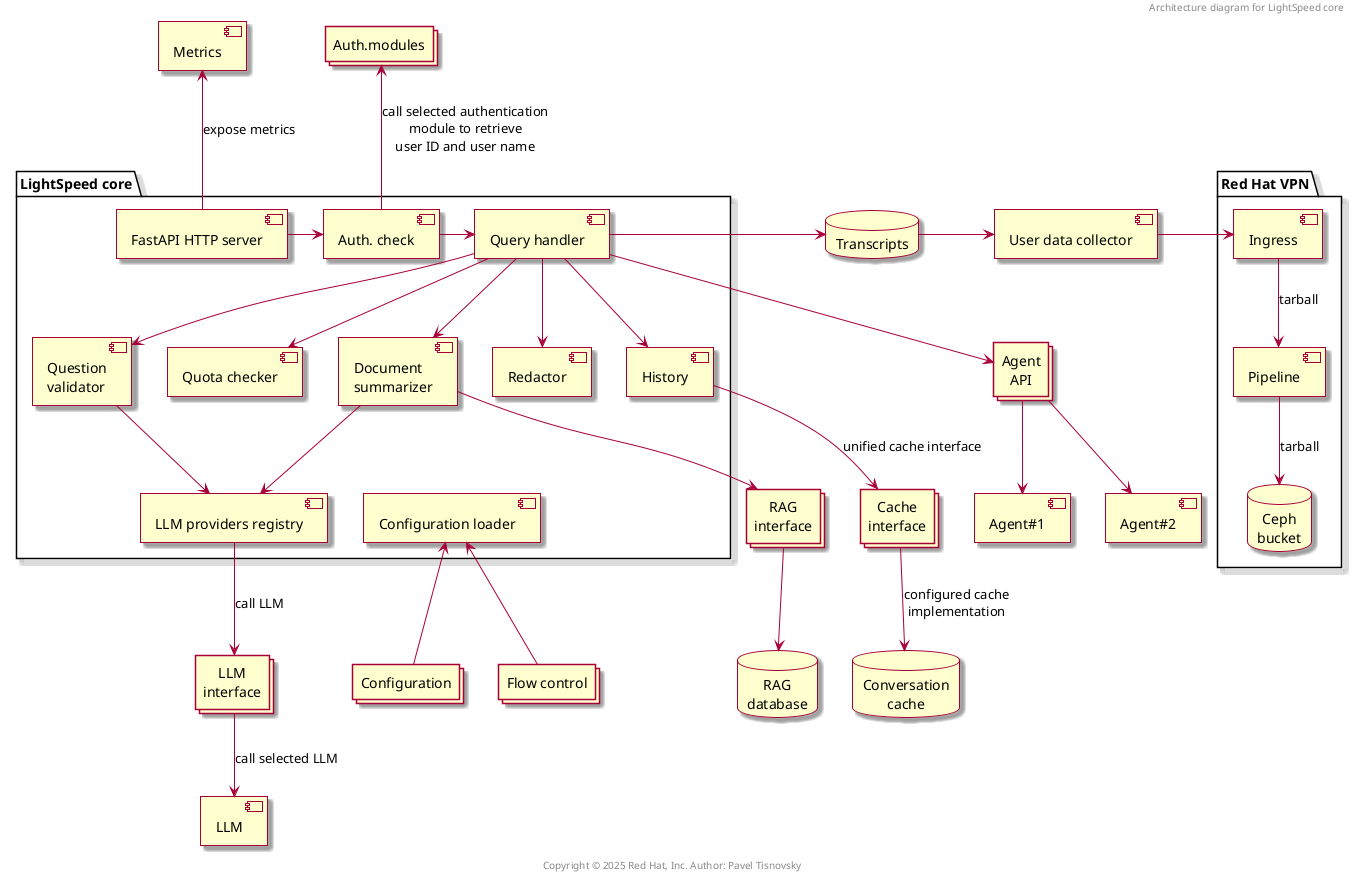 //
// vim:syntax=plantuml
//

// Generate PNG image with architecture diagram by using the following command:
// java -jar plantuml.jar architecture_diagram.uml
//
// Generate SVG drawing with architecture diagram by using the following command:
// java -jar plantuml.jar -tsvg architecture_diagram.uml

@startuml
skin rose

header Architecture diagram for LightSpeed core
footer Copyright © 2025 Red Hat, Inc. Author: Pavel Tisnovsky

collections "Configuration" as configuration

package "LightSpeed core" as ols {
    component "Quota checker" as quota_checker
    component "FastAPI HTTP server" as http
    component "Auth. check" as auth
    component "Query handler" as handler
    component "History" as history
    component "Redactor" as redactor
    component "Question\nvalidator" as question_validator
    component "Document\nsummarizer" as document_summarizer
    component "LLM providers registry" as llm_register
    component "Configuration loader" as config_loader
    http -> auth
    auth -> handler
    handler -d-> redactor
    handler -d-> history
    handler -d-> question_validator
    handler -d-> document_summarizer
    question_validator --> llm_register
    document_summarizer --> llm_register
    llm_register -[hidden]> config_loader
}

component "User data collector" as collector

collections "Agent\nAPI" as agent_api
collections "RAG\ninterface" as rag_interface
document_summarizer -[hidden]> rag_interface
database "RAG\ndatabase" as rag
database "Conversation\ncache" as cache
collections "LLM\ninterface" as llm_interface
component "LLM" as llm
collections "Auth.modules" as auth_modules
collections "Cache\ninterface" as cache_interface
database "Transcripts" as transcripts
document_summarizer -d-> rag_interface
rag_interface --> rag
history --> cache_interface : unified cache interface
cache_interface --> cache : configured cache\nimplementation
llm_register --> llm_interface : call LLM
llm_interface --> llm : call selected LLM
handler -> transcripts
handler --> quota_checker
transcripts -> collector
component "Metrics"
handler --> agent_api
component "Agent#1" as agent_1
component "Agent#2" as agent_2
agent_api --> agent_1
agent_api --> agent_2

auth -u-> auth_modules : "call selected authentication\nmodule to retrieve\nuser ID and user name"

collections "Flow control" as flow_control
configuration -u-> config_loader
flow_control -u-> config_loader

package "Red Hat VPN" {
   [Ingress] as ingress
   [Pipeline] as pipeline
   database "Ceph\nbucket" as ceph
   ingress --> pipeline : tarball
   pipeline --> ceph : tarball
}

collector -> ingress
http -u-> Metrics : "expose metrics"

@enduml
